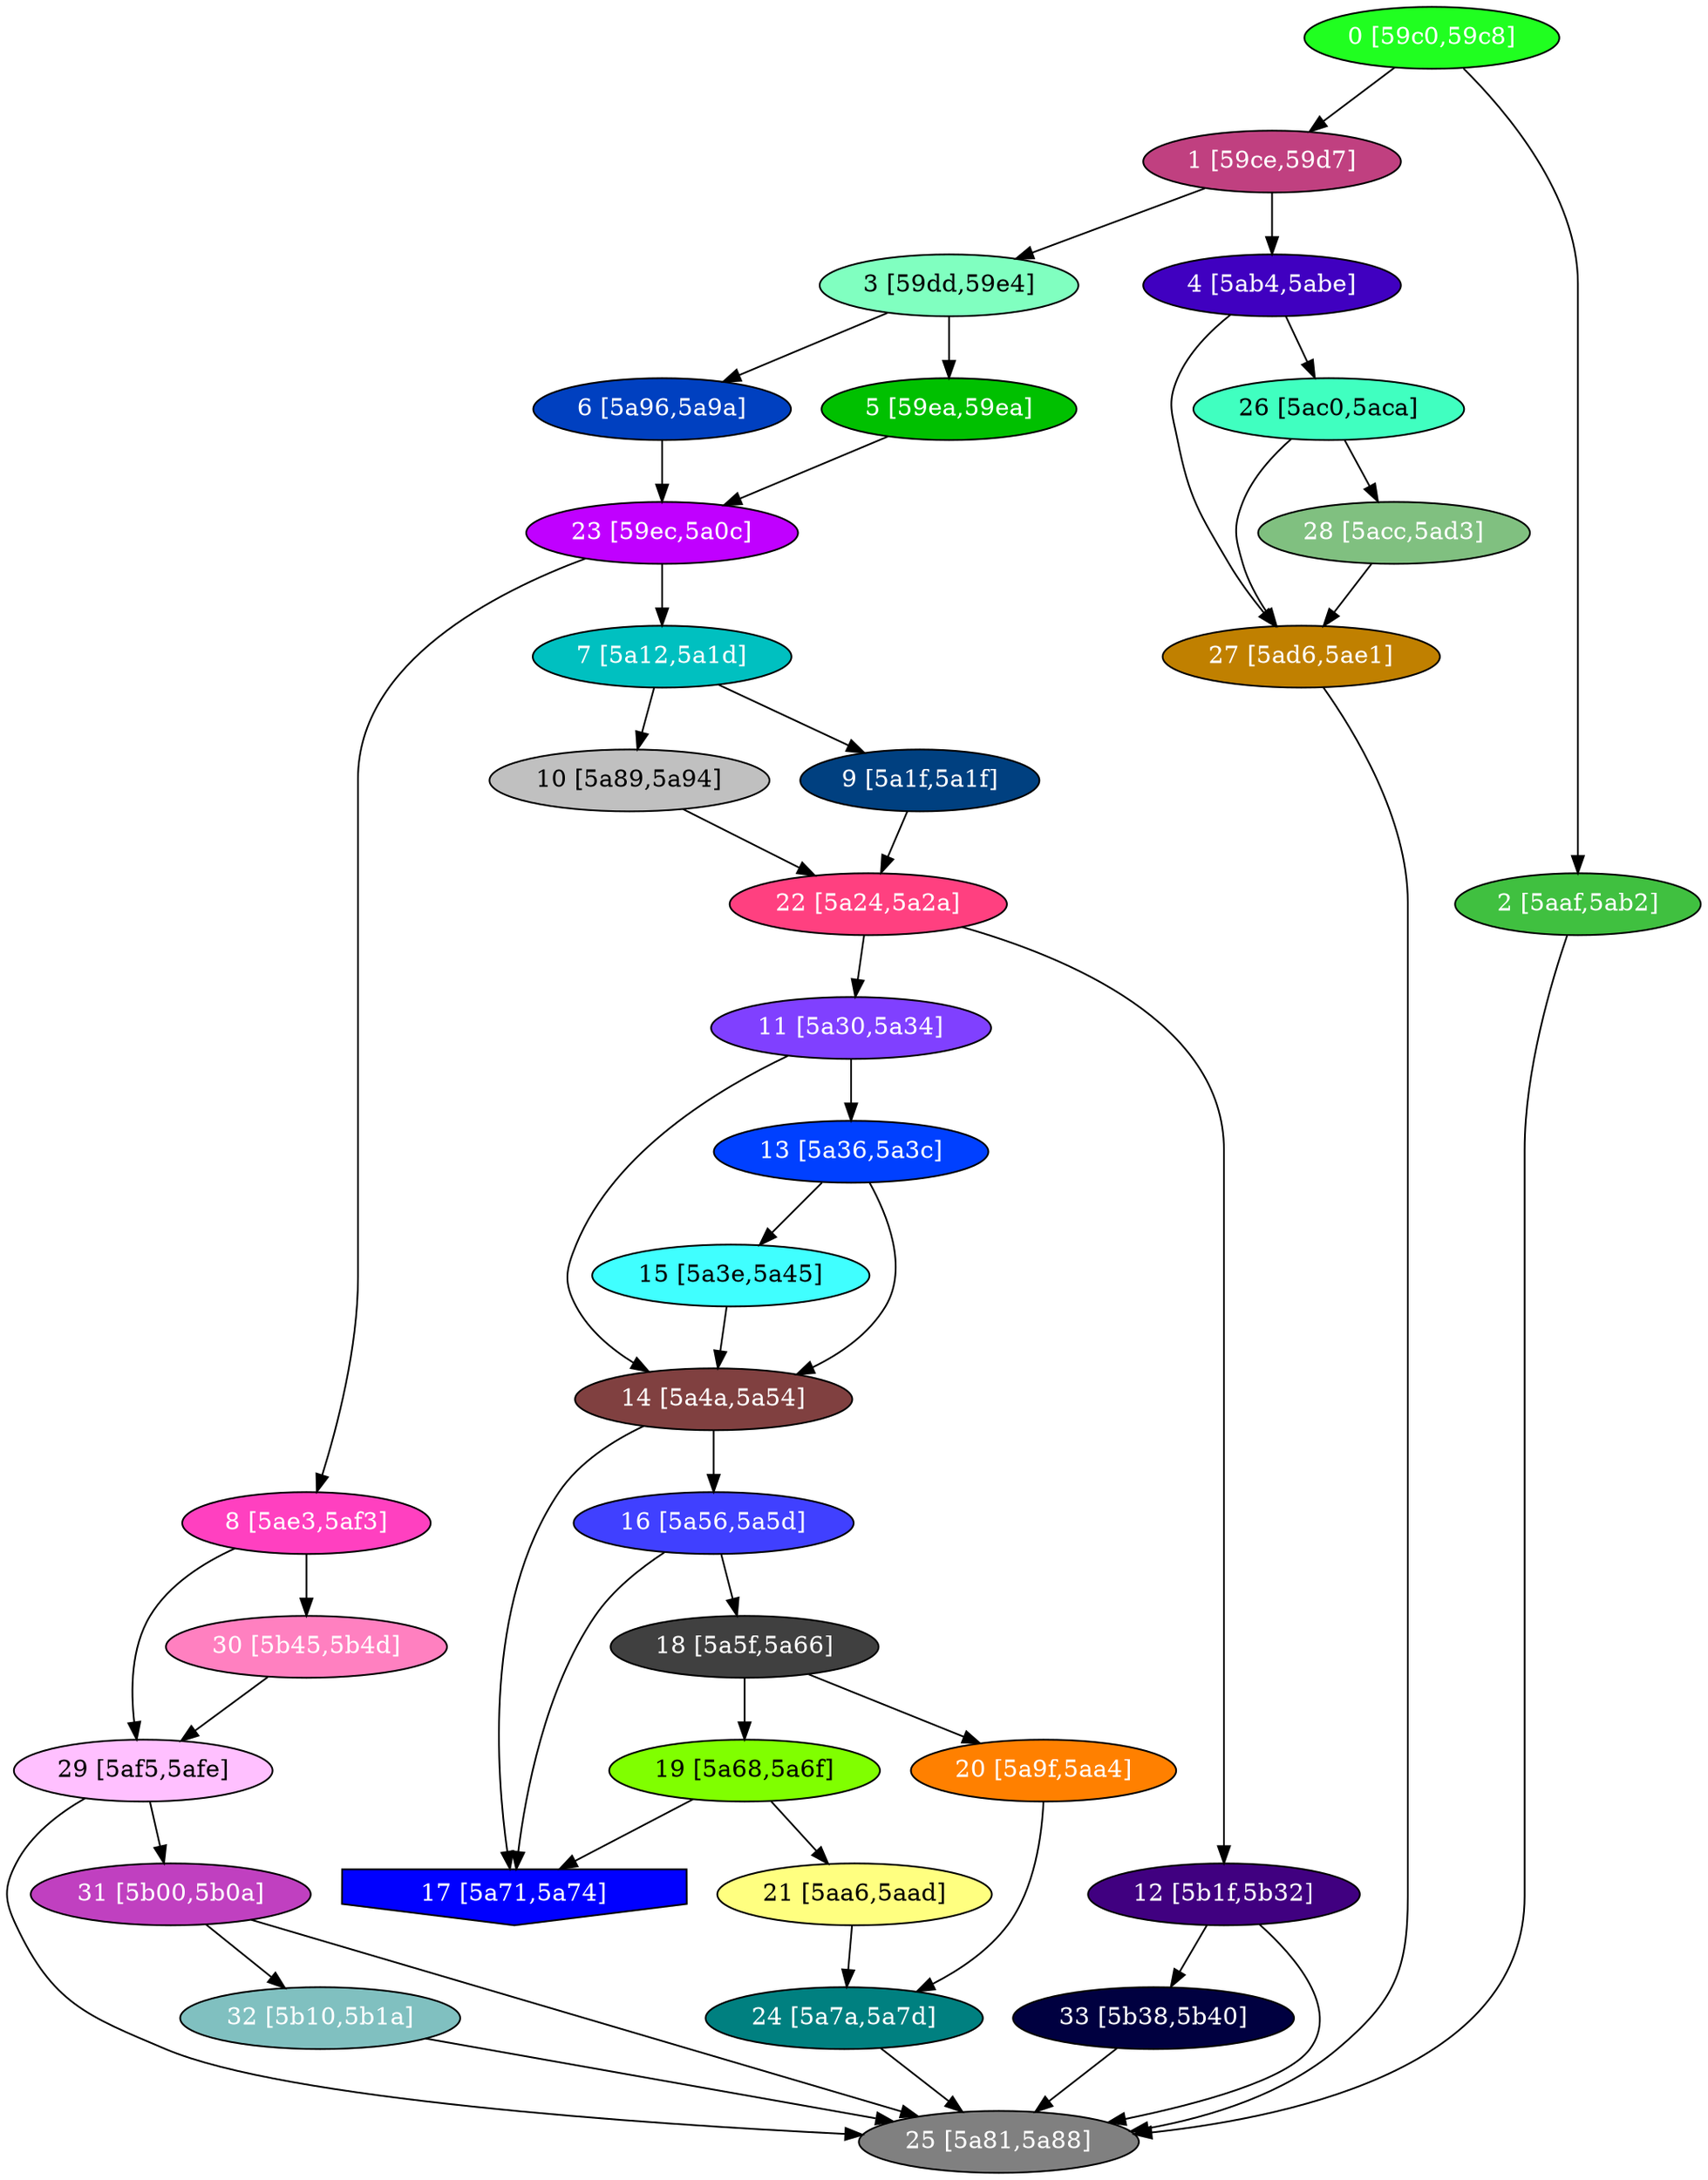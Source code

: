 diGraph libnss3{
	libnss3_0  [style=filled fillcolor="#20FF20" fontcolor="#ffffff" shape=oval label="0 [59c0,59c8]"]
	libnss3_1  [style=filled fillcolor="#C04080" fontcolor="#ffffff" shape=oval label="1 [59ce,59d7]"]
	libnss3_2  [style=filled fillcolor="#40C040" fontcolor="#ffffff" shape=oval label="2 [5aaf,5ab2]"]
	libnss3_3  [style=filled fillcolor="#80FFC0" fontcolor="#000000" shape=oval label="3 [59dd,59e4]"]
	libnss3_4  [style=filled fillcolor="#4000C0" fontcolor="#ffffff" shape=oval label="4 [5ab4,5abe]"]
	libnss3_5  [style=filled fillcolor="#00C000" fontcolor="#ffffff" shape=oval label="5 [59ea,59ea]"]
	libnss3_6  [style=filled fillcolor="#0040C0" fontcolor="#ffffff" shape=oval label="6 [5a96,5a9a]"]
	libnss3_7  [style=filled fillcolor="#00C0C0" fontcolor="#ffffff" shape=oval label="7 [5a12,5a1d]"]
	libnss3_8  [style=filled fillcolor="#FF40C0" fontcolor="#ffffff" shape=oval label="8 [5ae3,5af3]"]
	libnss3_9  [style=filled fillcolor="#004080" fontcolor="#ffffff" shape=oval label="9 [5a1f,5a1f]"]
	libnss3_a  [style=filled fillcolor="#C0C0C0" fontcolor="#000000" shape=oval label="10 [5a89,5a94]"]
	libnss3_b  [style=filled fillcolor="#8040FF" fontcolor="#ffffff" shape=oval label="11 [5a30,5a34]"]
	libnss3_c  [style=filled fillcolor="#400080" fontcolor="#ffffff" shape=oval label="12 [5b1f,5b32]"]
	libnss3_d  [style=filled fillcolor="#0040FF" fontcolor="#ffffff" shape=oval label="13 [5a36,5a3c]"]
	libnss3_e  [style=filled fillcolor="#804040" fontcolor="#ffffff" shape=oval label="14 [5a4a,5a54]"]
	libnss3_f  [style=filled fillcolor="#40FFFF" fontcolor="#000000" shape=oval label="15 [5a3e,5a45]"]
	libnss3_10  [style=filled fillcolor="#4040FF" fontcolor="#ffffff" shape=oval label="16 [5a56,5a5d]"]
	libnss3_11  [style=filled fillcolor="#0000FF" fontcolor="#ffffff" shape=invhouse label="17 [5a71,5a74]"]
	libnss3_12  [style=filled fillcolor="#404040" fontcolor="#ffffff" shape=oval label="18 [5a5f,5a66]"]
	libnss3_13  [style=filled fillcolor="#80FF00" fontcolor="#000000" shape=oval label="19 [5a68,5a6f]"]
	libnss3_14  [style=filled fillcolor="#FF8000" fontcolor="#ffffff" shape=oval label="20 [5a9f,5aa4]"]
	libnss3_15  [style=filled fillcolor="#FFFF80" fontcolor="#000000" shape=oval label="21 [5aa6,5aad]"]
	libnss3_16  [style=filled fillcolor="#FF4080" fontcolor="#ffffff" shape=oval label="22 [5a24,5a2a]"]
	libnss3_17  [style=filled fillcolor="#C000FF" fontcolor="#ffffff" shape=oval label="23 [59ec,5a0c]"]
	libnss3_18  [style=filled fillcolor="#008080" fontcolor="#ffffff" shape=oval label="24 [5a7a,5a7d]"]
	libnss3_19  [style=filled fillcolor="#808080" fontcolor="#ffffff" shape=oval label="25 [5a81,5a88]"]
	libnss3_1a  [style=filled fillcolor="#40FFC0" fontcolor="#000000" shape=oval label="26 [5ac0,5aca]"]
	libnss3_1b  [style=filled fillcolor="#C08000" fontcolor="#ffffff" shape=oval label="27 [5ad6,5ae1]"]
	libnss3_1c  [style=filled fillcolor="#80C080" fontcolor="#ffffff" shape=oval label="28 [5acc,5ad3]"]
	libnss3_1d  [style=filled fillcolor="#FFC0FF" fontcolor="#000000" shape=oval label="29 [5af5,5afe]"]
	libnss3_1e  [style=filled fillcolor="#FF80C0" fontcolor="#ffffff" shape=oval label="30 [5b45,5b4d]"]
	libnss3_1f  [style=filled fillcolor="#C040C0" fontcolor="#ffffff" shape=oval label="31 [5b00,5b0a]"]
	libnss3_20  [style=filled fillcolor="#80C0C0" fontcolor="#ffffff" shape=oval label="32 [5b10,5b1a]"]
	libnss3_21  [style=filled fillcolor="#000040" fontcolor="#ffffff" shape=oval label="33 [5b38,5b40]"]

	libnss3_0 -> libnss3_1
	libnss3_0 -> libnss3_2
	libnss3_1 -> libnss3_3
	libnss3_1 -> libnss3_4
	libnss3_2 -> libnss3_19
	libnss3_3 -> libnss3_5
	libnss3_3 -> libnss3_6
	libnss3_4 -> libnss3_1a
	libnss3_4 -> libnss3_1b
	libnss3_5 -> libnss3_17
	libnss3_6 -> libnss3_17
	libnss3_7 -> libnss3_9
	libnss3_7 -> libnss3_a
	libnss3_8 -> libnss3_1d
	libnss3_8 -> libnss3_1e
	libnss3_9 -> libnss3_16
	libnss3_a -> libnss3_16
	libnss3_b -> libnss3_d
	libnss3_b -> libnss3_e
	libnss3_c -> libnss3_19
	libnss3_c -> libnss3_21
	libnss3_d -> libnss3_e
	libnss3_d -> libnss3_f
	libnss3_e -> libnss3_10
	libnss3_e -> libnss3_11
	libnss3_f -> libnss3_e
	libnss3_10 -> libnss3_11
	libnss3_10 -> libnss3_12
	libnss3_12 -> libnss3_13
	libnss3_12 -> libnss3_14
	libnss3_13 -> libnss3_11
	libnss3_13 -> libnss3_15
	libnss3_14 -> libnss3_18
	libnss3_15 -> libnss3_18
	libnss3_16 -> libnss3_b
	libnss3_16 -> libnss3_c
	libnss3_17 -> libnss3_7
	libnss3_17 -> libnss3_8
	libnss3_18 -> libnss3_19
	libnss3_1a -> libnss3_1b
	libnss3_1a -> libnss3_1c
	libnss3_1b -> libnss3_19
	libnss3_1c -> libnss3_1b
	libnss3_1d -> libnss3_19
	libnss3_1d -> libnss3_1f
	libnss3_1e -> libnss3_1d
	libnss3_1f -> libnss3_19
	libnss3_1f -> libnss3_20
	libnss3_20 -> libnss3_19
	libnss3_21 -> libnss3_19
}
